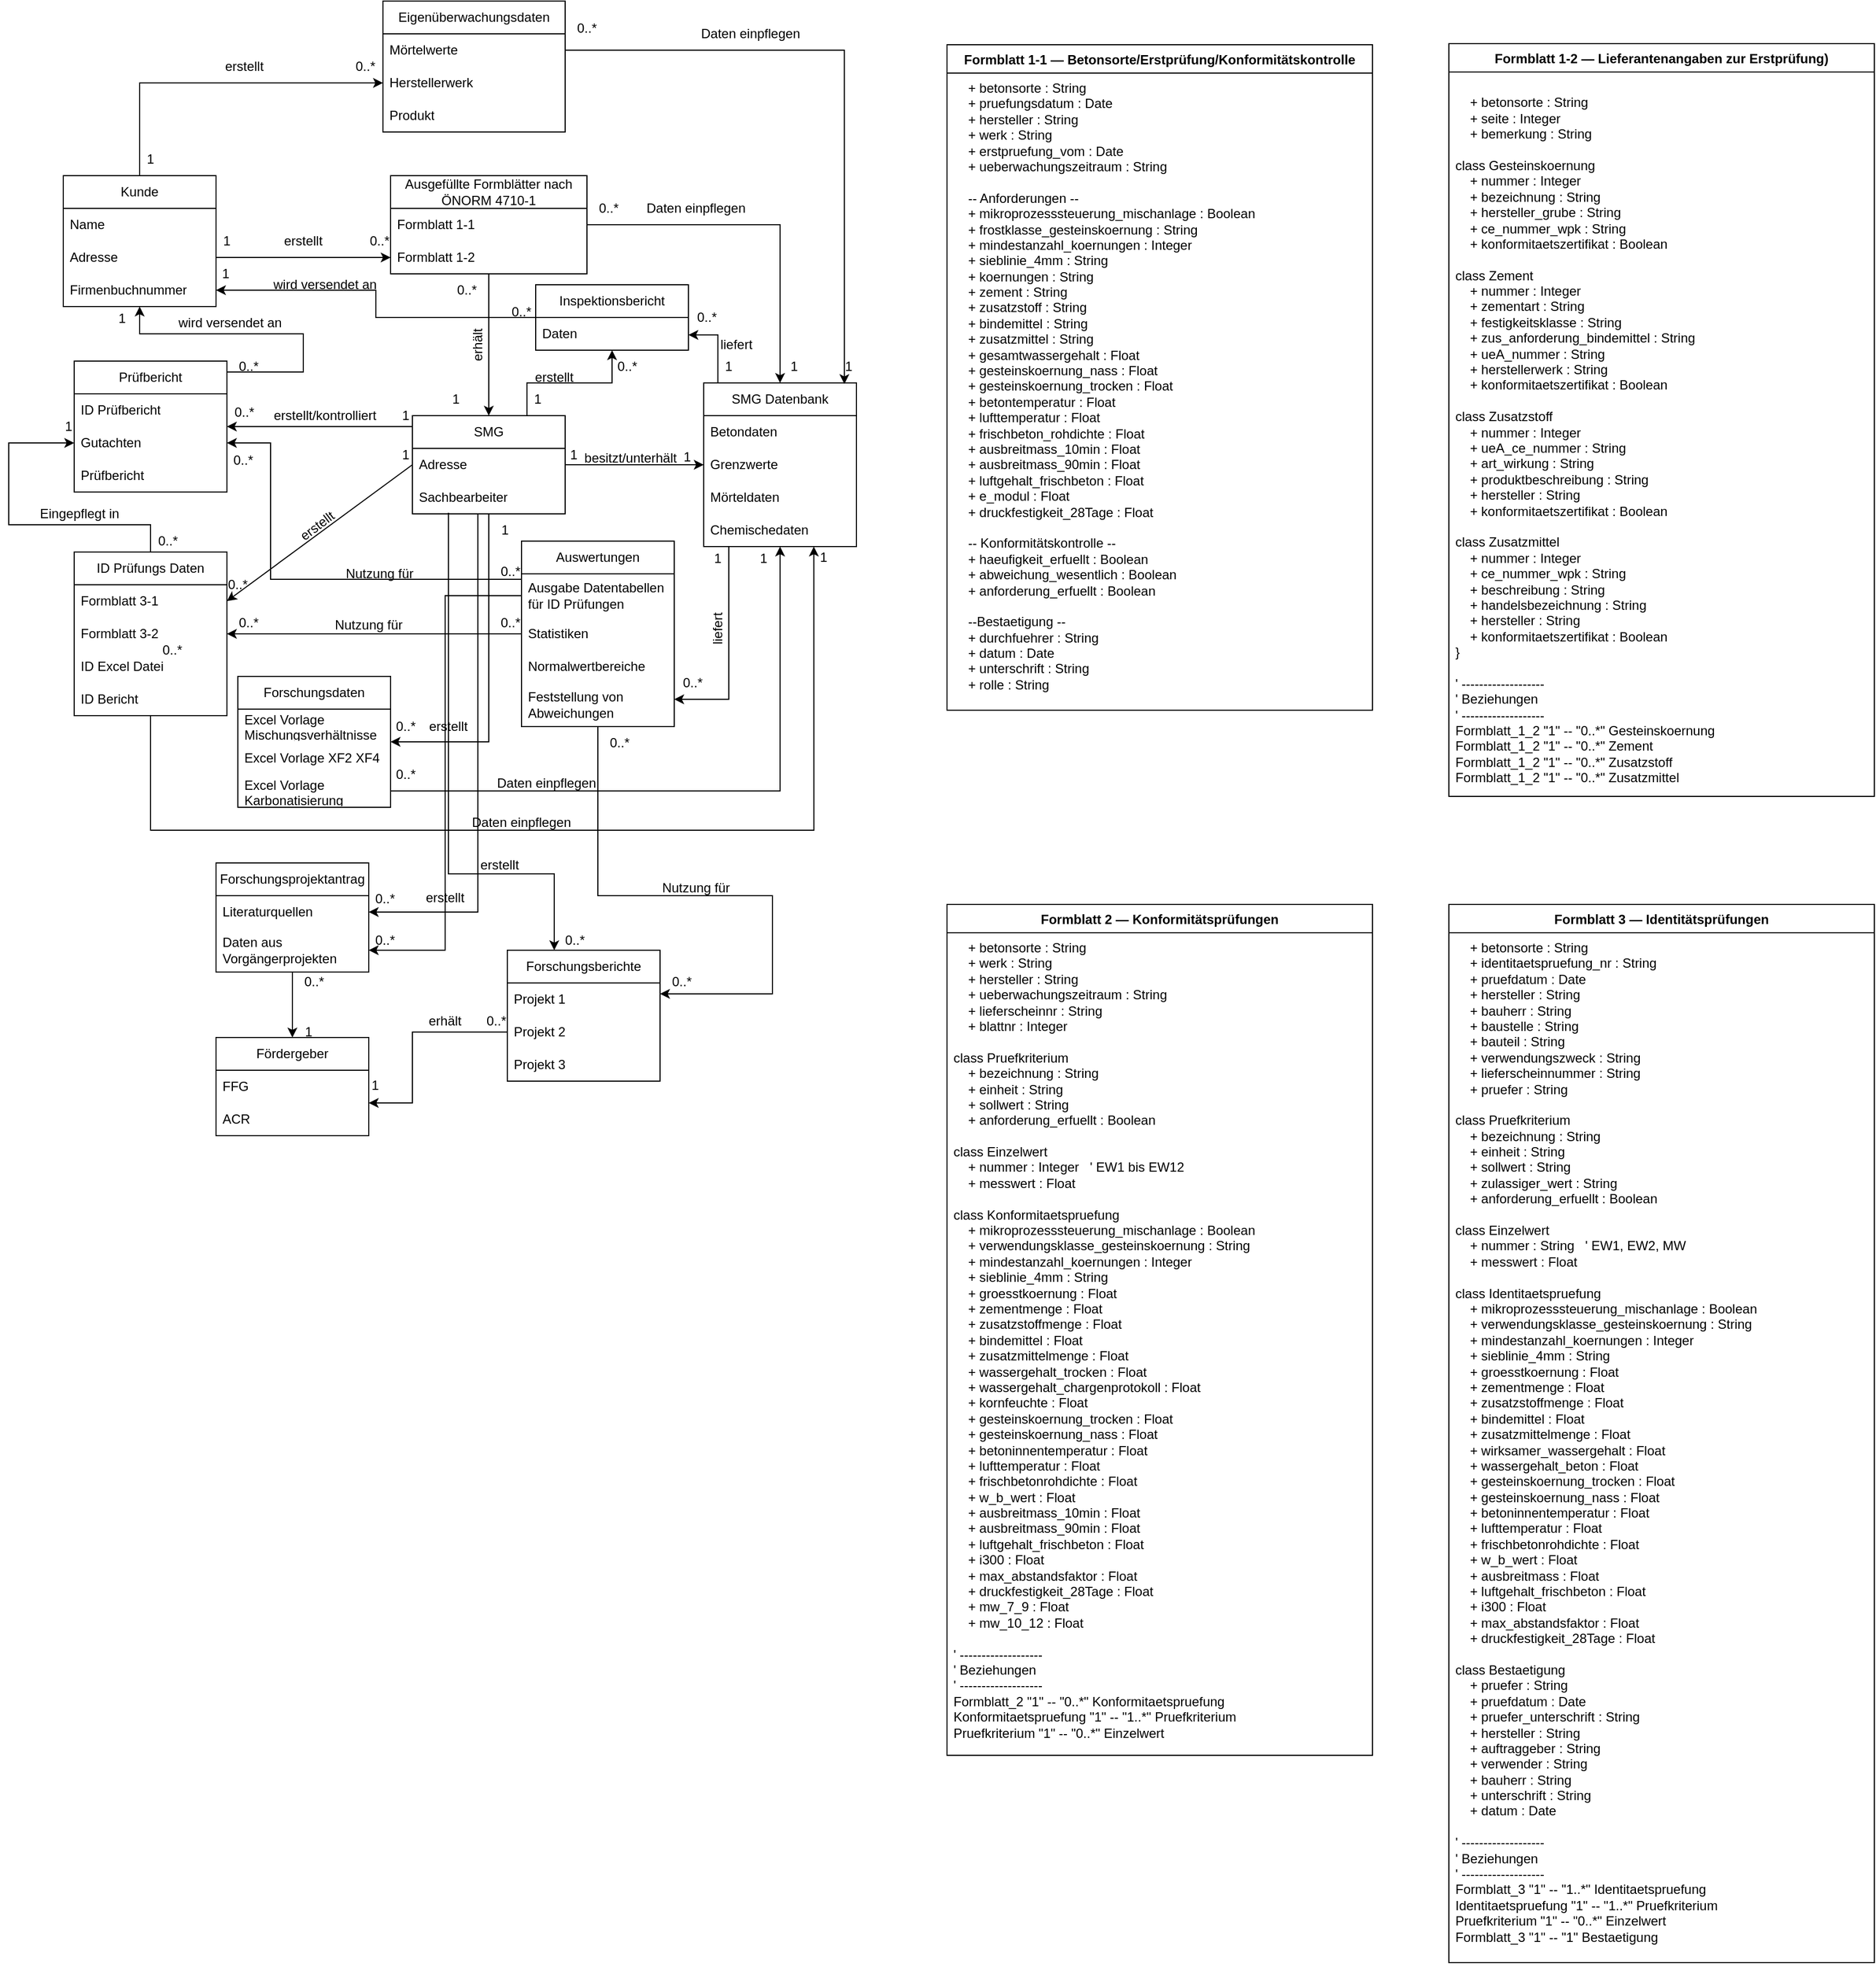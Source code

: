 <mxfile version="28.2.7">
  <diagram name="Seite-1" id="GDso6J2cdpOIWkt0ecDq">
    <mxGraphModel dx="2066" dy="1137" grid="1" gridSize="10" guides="1" tooltips="1" connect="1" arrows="1" fold="1" page="1" pageScale="1" pageWidth="827" pageHeight="1169" math="0" shadow="0">
      <root>
        <mxCell id="0" />
        <mxCell id="1" parent="0" />
        <mxCell id="ijW5oewOP2Px1TIDtDNt-7" style="edgeStyle=orthogonalEdgeStyle;rounded=0;orthogonalLoop=1;jettySize=auto;html=1;" parent="1" source="6IoawU8fSsD1FMSGB_2r-6" target="ijW5oewOP2Px1TIDtDNt-3" edge="1">
          <mxGeometry relative="1" as="geometry" />
        </mxCell>
        <mxCell id="6IoawU8fSsD1FMSGB_2r-6" value="Kunde" style="swimlane;fontStyle=0;childLayout=stackLayout;horizontal=1;startSize=30;horizontalStack=0;resizeParent=1;resizeParentMax=0;resizeLast=0;collapsible=1;marginBottom=0;whiteSpace=wrap;html=1;" parent="1" vertex="1">
          <mxGeometry x="100" y="170" width="140" height="120" as="geometry" />
        </mxCell>
        <mxCell id="6IoawU8fSsD1FMSGB_2r-7" value="Name" style="text;strokeColor=none;fillColor=none;align=left;verticalAlign=middle;spacingLeft=4;spacingRight=4;overflow=hidden;points=[[0,0.5],[1,0.5]];portConstraint=eastwest;rotatable=0;whiteSpace=wrap;html=1;" parent="6IoawU8fSsD1FMSGB_2r-6" vertex="1">
          <mxGeometry y="30" width="140" height="30" as="geometry" />
        </mxCell>
        <mxCell id="6IoawU8fSsD1FMSGB_2r-8" value="Adresse" style="text;strokeColor=none;fillColor=none;align=left;verticalAlign=middle;spacingLeft=4;spacingRight=4;overflow=hidden;points=[[0,0.5],[1,0.5]];portConstraint=eastwest;rotatable=0;whiteSpace=wrap;html=1;" parent="6IoawU8fSsD1FMSGB_2r-6" vertex="1">
          <mxGeometry y="60" width="140" height="30" as="geometry" />
        </mxCell>
        <mxCell id="6IoawU8fSsD1FMSGB_2r-9" value="Firmenbuchnummer" style="text;strokeColor=none;fillColor=none;align=left;verticalAlign=middle;spacingLeft=4;spacingRight=4;overflow=hidden;points=[[0,0.5],[1,0.5]];portConstraint=eastwest;rotatable=0;whiteSpace=wrap;html=1;" parent="6IoawU8fSsD1FMSGB_2r-6" vertex="1">
          <mxGeometry y="90" width="140" height="30" as="geometry" />
        </mxCell>
        <mxCell id="6IoawU8fSsD1FMSGB_2r-10" value="Ausgefüllte Formblätter nach ÖNORM 4710-1" style="swimlane;fontStyle=0;childLayout=stackLayout;horizontal=1;startSize=30;horizontalStack=0;resizeParent=1;resizeParentMax=0;resizeLast=0;collapsible=1;marginBottom=0;whiteSpace=wrap;html=1;" parent="1" vertex="1">
          <mxGeometry x="400" y="170" width="180" height="90" as="geometry" />
        </mxCell>
        <mxCell id="6IoawU8fSsD1FMSGB_2r-11" value="Formblatt 1-1&amp;nbsp;" style="text;strokeColor=none;fillColor=none;align=left;verticalAlign=middle;spacingLeft=4;spacingRight=4;overflow=hidden;points=[[0,0.5],[1,0.5]];portConstraint=eastwest;rotatable=0;whiteSpace=wrap;html=1;" parent="6IoawU8fSsD1FMSGB_2r-10" vertex="1">
          <mxGeometry y="30" width="180" height="30" as="geometry" />
        </mxCell>
        <mxCell id="6IoawU8fSsD1FMSGB_2r-12" value="Formblatt 1-2" style="text;strokeColor=none;fillColor=none;align=left;verticalAlign=middle;spacingLeft=4;spacingRight=4;overflow=hidden;points=[[0,0.5],[1,0.5]];portConstraint=eastwest;rotatable=0;whiteSpace=wrap;html=1;" parent="6IoawU8fSsD1FMSGB_2r-10" vertex="1">
          <mxGeometry y="60" width="180" height="30" as="geometry" />
        </mxCell>
        <mxCell id="6IoawU8fSsD1FMSGB_2r-15" value="erstellt" style="text;html=1;align=center;verticalAlign=middle;whiteSpace=wrap;rounded=0;" parent="1" vertex="1">
          <mxGeometry x="290" y="215" width="60" height="30" as="geometry" />
        </mxCell>
        <mxCell id="6IoawU8fSsD1FMSGB_2r-16" value="1" style="text;html=1;align=center;verticalAlign=middle;whiteSpace=wrap;rounded=0;" parent="1" vertex="1">
          <mxGeometry x="220" y="215" width="60" height="30" as="geometry" />
        </mxCell>
        <mxCell id="6IoawU8fSsD1FMSGB_2r-17" value="0..*" style="text;html=1;align=center;verticalAlign=middle;whiteSpace=wrap;rounded=0;" parent="1" vertex="1">
          <mxGeometry x="360" y="215" width="60" height="30" as="geometry" />
        </mxCell>
        <mxCell id="6IoawU8fSsD1FMSGB_2r-19" value="SMG" style="swimlane;fontStyle=0;childLayout=stackLayout;horizontal=1;startSize=30;horizontalStack=0;resizeParent=1;resizeParentMax=0;resizeLast=0;collapsible=1;marginBottom=0;whiteSpace=wrap;html=1;" parent="1" vertex="1">
          <mxGeometry x="420" y="390" width="140" height="90" as="geometry" />
        </mxCell>
        <mxCell id="6IoawU8fSsD1FMSGB_2r-20" value="Adresse" style="text;strokeColor=none;fillColor=none;align=left;verticalAlign=middle;spacingLeft=4;spacingRight=4;overflow=hidden;points=[[0,0.5],[1,0.5]];portConstraint=eastwest;rotatable=0;whiteSpace=wrap;html=1;" parent="6IoawU8fSsD1FMSGB_2r-19" vertex="1">
          <mxGeometry y="30" width="140" height="30" as="geometry" />
        </mxCell>
        <mxCell id="6IoawU8fSsD1FMSGB_2r-22" value="Sachbearbeiter" style="text;strokeColor=none;fillColor=none;align=left;verticalAlign=middle;spacingLeft=4;spacingRight=4;overflow=hidden;points=[[0,0.5],[1,0.5]];portConstraint=eastwest;rotatable=0;whiteSpace=wrap;html=1;" parent="6IoawU8fSsD1FMSGB_2r-19" vertex="1">
          <mxGeometry y="60" width="140" height="30" as="geometry" />
        </mxCell>
        <mxCell id="6IoawU8fSsD1FMSGB_2r-24" value="erhält" style="text;html=1;align=center;verticalAlign=middle;whiteSpace=wrap;rounded=0;rotation=-90;" parent="1" vertex="1">
          <mxGeometry x="450" y="310" width="60" height="30" as="geometry" />
        </mxCell>
        <mxCell id="6IoawU8fSsD1FMSGB_2r-25" value="" style="endArrow=classic;html=1;rounded=0;entryX=0;entryY=0.5;entryDx=0;entryDy=0;exitX=1;exitY=0.5;exitDx=0;exitDy=0;" parent="1" source="6IoawU8fSsD1FMSGB_2r-8" target="6IoawU8fSsD1FMSGB_2r-12" edge="1">
          <mxGeometry width="50" height="50" relative="1" as="geometry">
            <mxPoint x="210" y="240" as="sourcePoint" />
            <mxPoint x="440" y="400" as="targetPoint" />
          </mxGeometry>
        </mxCell>
        <mxCell id="6IoawU8fSsD1FMSGB_2r-26" value="" style="endArrow=classic;html=1;rounded=0;entryX=0.5;entryY=0;entryDx=0;entryDy=0;" parent="1" source="6IoawU8fSsD1FMSGB_2r-12" target="6IoawU8fSsD1FMSGB_2r-19" edge="1">
          <mxGeometry width="50" height="50" relative="1" as="geometry">
            <mxPoint x="560" y="260" as="sourcePoint" />
            <mxPoint x="440" y="400" as="targetPoint" />
          </mxGeometry>
        </mxCell>
        <mxCell id="6IoawU8fSsD1FMSGB_2r-27" value="" style="endArrow=classic;html=1;rounded=0;exitX=0;exitY=0.5;exitDx=0;exitDy=0;entryX=1;entryY=0.5;entryDx=0;entryDy=0;" parent="1" source="6IoawU8fSsD1FMSGB_2r-20" target="6IoawU8fSsD1FMSGB_2r-29" edge="1">
          <mxGeometry width="50" height="50" relative="1" as="geometry">
            <mxPoint x="390" y="450" as="sourcePoint" />
            <mxPoint x="250" y="442" as="targetPoint" />
          </mxGeometry>
        </mxCell>
        <mxCell id="6IoawU8fSsD1FMSGB_2r-28" value="ID Prüfungs Daten" style="swimlane;fontStyle=0;childLayout=stackLayout;horizontal=1;startSize=30;horizontalStack=0;resizeParent=1;resizeParentMax=0;resizeLast=0;collapsible=1;marginBottom=0;whiteSpace=wrap;html=1;" parent="1" vertex="1">
          <mxGeometry x="110" y="515" width="140" height="150" as="geometry" />
        </mxCell>
        <mxCell id="6IoawU8fSsD1FMSGB_2r-29" value="Formblatt 3-1" style="text;strokeColor=none;fillColor=none;align=left;verticalAlign=middle;spacingLeft=4;spacingRight=4;overflow=hidden;points=[[0,0.5],[1,0.5]];portConstraint=eastwest;rotatable=0;whiteSpace=wrap;html=1;" parent="6IoawU8fSsD1FMSGB_2r-28" vertex="1">
          <mxGeometry y="30" width="140" height="30" as="geometry" />
        </mxCell>
        <mxCell id="6IoawU8fSsD1FMSGB_2r-30" value="Formblatt 3-2" style="text;strokeColor=none;fillColor=none;align=left;verticalAlign=middle;spacingLeft=4;spacingRight=4;overflow=hidden;points=[[0,0.5],[1,0.5]];portConstraint=eastwest;rotatable=0;whiteSpace=wrap;html=1;" parent="6IoawU8fSsD1FMSGB_2r-28" vertex="1">
          <mxGeometry y="60" width="140" height="30" as="geometry" />
        </mxCell>
        <mxCell id="6IoawU8fSsD1FMSGB_2r-43" value="ID Excel Datei" style="text;strokeColor=none;fillColor=none;align=left;verticalAlign=middle;spacingLeft=4;spacingRight=4;overflow=hidden;points=[[0,0.5],[1,0.5]];portConstraint=eastwest;rotatable=0;whiteSpace=wrap;html=1;" parent="6IoawU8fSsD1FMSGB_2r-28" vertex="1">
          <mxGeometry y="90" width="140" height="30" as="geometry" />
        </mxCell>
        <mxCell id="6IoawU8fSsD1FMSGB_2r-31" value="ID Bericht" style="text;strokeColor=none;fillColor=none;align=left;verticalAlign=middle;spacingLeft=4;spacingRight=4;overflow=hidden;points=[[0,0.5],[1,0.5]];portConstraint=eastwest;rotatable=0;whiteSpace=wrap;html=1;" parent="6IoawU8fSsD1FMSGB_2r-28" vertex="1">
          <mxGeometry y="120" width="140" height="30" as="geometry" />
        </mxCell>
        <mxCell id="6IoawU8fSsD1FMSGB_2r-32" value="erstellt" style="text;html=1;align=center;verticalAlign=middle;whiteSpace=wrap;rounded=0;rotation=-37;" parent="1" vertex="1">
          <mxGeometry x="303" y="476" width="60" height="30" as="geometry" />
        </mxCell>
        <mxCell id="6IoawU8fSsD1FMSGB_2r-36" value="1" style="text;html=1;align=center;verticalAlign=middle;whiteSpace=wrap;rounded=0;" parent="1" vertex="1">
          <mxGeometry x="384" y="411" width="60" height="30" as="geometry" />
        </mxCell>
        <mxCell id="6IoawU8fSsD1FMSGB_2r-38" value="0..*" style="text;html=1;align=center;verticalAlign=middle;whiteSpace=wrap;rounded=0;" parent="1" vertex="1">
          <mxGeometry x="230" y="530" width="60" height="30" as="geometry" />
        </mxCell>
        <mxCell id="6IoawU8fSsD1FMSGB_2r-39" value="Forschungsdaten" style="swimlane;fontStyle=0;childLayout=stackLayout;horizontal=1;startSize=30;horizontalStack=0;resizeParent=1;resizeParentMax=0;resizeLast=0;collapsible=1;marginBottom=0;whiteSpace=wrap;html=1;" parent="1" vertex="1">
          <mxGeometry x="260" y="629" width="140" height="120" as="geometry" />
        </mxCell>
        <mxCell id="6IoawU8fSsD1FMSGB_2r-40" value="Excel Vorlage Mischungsverhältnisse" style="text;strokeColor=none;fillColor=none;align=left;verticalAlign=middle;spacingLeft=4;spacingRight=4;overflow=hidden;points=[[0,0.5],[1,0.5]];portConstraint=eastwest;rotatable=0;whiteSpace=wrap;html=1;" parent="6IoawU8fSsD1FMSGB_2r-39" vertex="1">
          <mxGeometry y="30" width="140" height="30" as="geometry" />
        </mxCell>
        <mxCell id="6IoawU8fSsD1FMSGB_2r-41" value="Excel Vorlage XF2 XF4&amp;nbsp;" style="text;strokeColor=none;fillColor=none;align=left;verticalAlign=middle;spacingLeft=4;spacingRight=4;overflow=hidden;points=[[0,0.5],[1,0.5]];portConstraint=eastwest;rotatable=0;whiteSpace=wrap;html=1;" parent="6IoawU8fSsD1FMSGB_2r-39" vertex="1">
          <mxGeometry y="60" width="140" height="30" as="geometry" />
        </mxCell>
        <mxCell id="6IoawU8fSsD1FMSGB_2r-42" value="Excel Vorlage Karbonatisierung" style="text;strokeColor=none;fillColor=none;align=left;verticalAlign=middle;spacingLeft=4;spacingRight=4;overflow=hidden;points=[[0,0.5],[1,0.5]];portConstraint=eastwest;rotatable=0;whiteSpace=wrap;html=1;" parent="6IoawU8fSsD1FMSGB_2r-39" vertex="1">
          <mxGeometry y="90" width="140" height="30" as="geometry" />
        </mxCell>
        <mxCell id="6IoawU8fSsD1FMSGB_2r-44" value="" style="endArrow=classic;html=1;rounded=0;" parent="1" source="6IoawU8fSsD1FMSGB_2r-19" target="6IoawU8fSsD1FMSGB_2r-39" edge="1">
          <mxGeometry width="50" height="50" relative="1" as="geometry">
            <mxPoint x="534" y="520" as="sourcePoint" />
            <mxPoint x="440" y="674" as="targetPoint" />
            <Array as="points">
              <mxPoint x="490" y="689" />
            </Array>
          </mxGeometry>
        </mxCell>
        <mxCell id="6IoawU8fSsD1FMSGB_2r-45" value="erstellt" style="text;html=1;align=center;verticalAlign=middle;whiteSpace=wrap;rounded=0;" parent="1" vertex="1">
          <mxGeometry x="423" y="660" width="60" height="30" as="geometry" />
        </mxCell>
        <mxCell id="6IoawU8fSsD1FMSGB_2r-47" value="0..*" style="text;html=1;align=center;verticalAlign=middle;whiteSpace=wrap;rounded=0;rotation=0;" parent="1" vertex="1">
          <mxGeometry x="384" y="660" width="60" height="30" as="geometry" />
        </mxCell>
        <mxCell id="ijW5oewOP2Px1TIDtDNt-21" style="edgeStyle=orthogonalEdgeStyle;rounded=0;orthogonalLoop=1;jettySize=auto;html=1;" parent="1" source="6IoawU8fSsD1FMSGB_2r-48" target="ijW5oewOP2Px1TIDtDNt-16" edge="1">
          <mxGeometry relative="1" as="geometry">
            <Array as="points">
              <mxPoint x="700" y="316" />
            </Array>
          </mxGeometry>
        </mxCell>
        <mxCell id="6IoawU8fSsD1FMSGB_2r-48" value="SMG Datenbank" style="swimlane;fontStyle=0;childLayout=stackLayout;horizontal=1;startSize=30;horizontalStack=0;resizeParent=1;resizeParentMax=0;resizeLast=0;collapsible=1;marginBottom=0;whiteSpace=wrap;html=1;" parent="1" vertex="1">
          <mxGeometry x="687" y="360" width="140" height="150" as="geometry" />
        </mxCell>
        <mxCell id="6IoawU8fSsD1FMSGB_2r-49" value="Betondaten" style="text;strokeColor=none;fillColor=none;align=left;verticalAlign=middle;spacingLeft=4;spacingRight=4;overflow=hidden;points=[[0,0.5],[1,0.5]];portConstraint=eastwest;rotatable=0;whiteSpace=wrap;html=1;" parent="6IoawU8fSsD1FMSGB_2r-48" vertex="1">
          <mxGeometry y="30" width="140" height="30" as="geometry" />
        </mxCell>
        <mxCell id="ijW5oewOP2Px1TIDtDNt-5" value="Grenzwerte" style="text;strokeColor=none;fillColor=none;align=left;verticalAlign=middle;spacingLeft=4;spacingRight=4;overflow=hidden;points=[[0,0.5],[1,0.5]];portConstraint=eastwest;rotatable=0;whiteSpace=wrap;html=1;" parent="6IoawU8fSsD1FMSGB_2r-48" vertex="1">
          <mxGeometry y="60" width="140" height="30" as="geometry" />
        </mxCell>
        <mxCell id="6IoawU8fSsD1FMSGB_2r-50" value="Mörteldaten" style="text;strokeColor=none;fillColor=none;align=left;verticalAlign=middle;spacingLeft=4;spacingRight=4;overflow=hidden;points=[[0,0.5],[1,0.5]];portConstraint=eastwest;rotatable=0;whiteSpace=wrap;html=1;" parent="6IoawU8fSsD1FMSGB_2r-48" vertex="1">
          <mxGeometry y="90" width="140" height="30" as="geometry" />
        </mxCell>
        <mxCell id="6IoawU8fSsD1FMSGB_2r-51" value="Chemischedaten" style="text;strokeColor=none;fillColor=none;align=left;verticalAlign=middle;spacingLeft=4;spacingRight=4;overflow=hidden;points=[[0,0.5],[1,0.5]];portConstraint=eastwest;rotatable=0;whiteSpace=wrap;html=1;" parent="6IoawU8fSsD1FMSGB_2r-48" vertex="1">
          <mxGeometry y="120" width="140" height="30" as="geometry" />
        </mxCell>
        <mxCell id="6IoawU8fSsD1FMSGB_2r-52" value="" style="endArrow=classic;html=1;rounded=0;exitX=1;exitY=0.5;exitDx=0;exitDy=0;" parent="1" source="6IoawU8fSsD1FMSGB_2r-42" target="6IoawU8fSsD1FMSGB_2r-48" edge="1">
          <mxGeometry width="50" height="50" relative="1" as="geometry">
            <mxPoint x="390" y="450" as="sourcePoint" />
            <mxPoint x="440" y="400" as="targetPoint" />
            <Array as="points">
              <mxPoint x="757" y="734" />
            </Array>
          </mxGeometry>
        </mxCell>
        <mxCell id="6IoawU8fSsD1FMSGB_2r-53" value="" style="endArrow=classic;html=1;rounded=0;entryX=0.721;entryY=1;entryDx=0;entryDy=0;entryPerimeter=0;" parent="1" source="6IoawU8fSsD1FMSGB_2r-28" target="6IoawU8fSsD1FMSGB_2r-51" edge="1">
          <mxGeometry width="50" height="50" relative="1" as="geometry">
            <mxPoint x="160" y="610" as="sourcePoint" />
            <mxPoint x="800" y="770" as="targetPoint" />
            <Array as="points">
              <mxPoint x="180" y="770" />
              <mxPoint x="788" y="770" />
            </Array>
          </mxGeometry>
        </mxCell>
        <mxCell id="6IoawU8fSsD1FMSGB_2r-54" value="" style="endArrow=classic;html=1;rounded=0;entryX=0.5;entryY=0;entryDx=0;entryDy=0;" parent="1" source="6IoawU8fSsD1FMSGB_2r-10" target="6IoawU8fSsD1FMSGB_2r-48" edge="1">
          <mxGeometry width="50" height="50" relative="1" as="geometry">
            <mxPoint x="390" y="450" as="sourcePoint" />
            <mxPoint x="790" y="380" as="targetPoint" />
            <Array as="points">
              <mxPoint x="757" y="215" />
            </Array>
          </mxGeometry>
        </mxCell>
        <mxCell id="6IoawU8fSsD1FMSGB_2r-55" value="Daten einpflegen" style="text;html=1;align=center;verticalAlign=middle;whiteSpace=wrap;rounded=0;" parent="1" vertex="1">
          <mxGeometry x="620" y="185" width="120" height="30" as="geometry" />
        </mxCell>
        <mxCell id="6IoawU8fSsD1FMSGB_2r-56" value="1" style="text;html=1;align=center;verticalAlign=middle;whiteSpace=wrap;rounded=0;" parent="1" vertex="1">
          <mxGeometry x="740" y="330" width="60" height="30" as="geometry" />
        </mxCell>
        <mxCell id="6IoawU8fSsD1FMSGB_2r-57" value="0..*" style="text;html=1;align=center;verticalAlign=middle;whiteSpace=wrap;rounded=0;" parent="1" vertex="1">
          <mxGeometry x="570" y="185" width="60" height="30" as="geometry" />
        </mxCell>
        <mxCell id="6IoawU8fSsD1FMSGB_2r-58" value="Daten einpflegen" style="text;html=1;align=center;verticalAlign=middle;whiteSpace=wrap;rounded=0;" parent="1" vertex="1">
          <mxGeometry x="483" y="712" width="120" height="30" as="geometry" />
        </mxCell>
        <mxCell id="6IoawU8fSsD1FMSGB_2r-59" value="1" style="text;html=1;align=center;verticalAlign=middle;whiteSpace=wrap;rounded=0;" parent="1" vertex="1">
          <mxGeometry x="707" y="506" width="70" height="30" as="geometry" />
        </mxCell>
        <mxCell id="6IoawU8fSsD1FMSGB_2r-60" value="1" style="text;html=1;align=center;verticalAlign=middle;whiteSpace=wrap;rounded=0;" parent="1" vertex="1">
          <mxGeometry x="762" y="505" width="70" height="30" as="geometry" />
        </mxCell>
        <mxCell id="6IoawU8fSsD1FMSGB_2r-61" value="Daten einpflegen" style="text;html=1;align=center;verticalAlign=middle;whiteSpace=wrap;rounded=0;" parent="1" vertex="1">
          <mxGeometry x="460" y="748" width="120" height="30" as="geometry" />
        </mxCell>
        <mxCell id="6IoawU8fSsD1FMSGB_2r-62" value="0..*" style="text;html=1;align=center;verticalAlign=middle;whiteSpace=wrap;rounded=0;" parent="1" vertex="1">
          <mxGeometry x="170" y="590" width="60" height="30" as="geometry" />
        </mxCell>
        <mxCell id="6IoawU8fSsD1FMSGB_2r-67" value="0..*" style="text;html=1;align=center;verticalAlign=middle;whiteSpace=wrap;rounded=0;" parent="1" vertex="1">
          <mxGeometry x="440" y="260" width="60" height="30" as="geometry" />
        </mxCell>
        <mxCell id="6IoawU8fSsD1FMSGB_2r-68" value="1" style="text;html=1;align=center;verticalAlign=middle;whiteSpace=wrap;rounded=0;" parent="1" vertex="1">
          <mxGeometry x="430" y="360" width="60" height="30" as="geometry" />
        </mxCell>
        <mxCell id="6IoawU8fSsD1FMSGB_2r-70" value="besitzt/unterhält" style="text;html=1;align=center;verticalAlign=middle;whiteSpace=wrap;rounded=0;" parent="1" vertex="1">
          <mxGeometry x="590" y="414" width="60" height="30" as="geometry" />
        </mxCell>
        <mxCell id="6IoawU8fSsD1FMSGB_2r-71" value="" style="endArrow=classic;html=1;rounded=0;" parent="1" source="6IoawU8fSsD1FMSGB_2r-19" target="6IoawU8fSsD1FMSGB_2r-48" edge="1">
          <mxGeometry width="50" height="50" relative="1" as="geometry">
            <mxPoint x="770" y="450" as="sourcePoint" />
            <mxPoint x="820" y="400" as="targetPoint" />
          </mxGeometry>
        </mxCell>
        <mxCell id="6IoawU8fSsD1FMSGB_2r-75" value="1" style="text;html=1;align=center;verticalAlign=middle;whiteSpace=wrap;rounded=0;" parent="1" vertex="1">
          <mxGeometry x="470" y="480" width="70" height="30" as="geometry" />
        </mxCell>
        <mxCell id="ijW5oewOP2Px1TIDtDNt-20" style="edgeStyle=orthogonalEdgeStyle;rounded=0;orthogonalLoop=1;jettySize=auto;html=1;exitX=0.75;exitY=0;exitDx=0;exitDy=0;" parent="1" source="6IoawU8fSsD1FMSGB_2r-19" target="ijW5oewOP2Px1TIDtDNt-16" edge="1">
          <mxGeometry relative="1" as="geometry" />
        </mxCell>
        <mxCell id="IuHXPzzb1N7-UOd6PdaA-9" style="edgeStyle=orthogonalEdgeStyle;rounded=0;orthogonalLoop=1;jettySize=auto;html=1;entryX=1;entryY=0.5;entryDx=0;entryDy=0;" edge="1" parent="1" source="6IoawU8fSsD1FMSGB_2r-22" target="IuHXPzzb1N7-UOd6PdaA-6">
          <mxGeometry relative="1" as="geometry">
            <Array as="points">
              <mxPoint x="480" y="845" />
            </Array>
          </mxGeometry>
        </mxCell>
        <mxCell id="6IoawU8fSsD1FMSGB_2r-76" value="1" style="text;html=1;align=center;verticalAlign=middle;whiteSpace=wrap;rounded=0;" parent="1" vertex="1">
          <mxGeometry x="533" y="411" width="70" height="30" as="geometry" />
        </mxCell>
        <mxCell id="6IoawU8fSsD1FMSGB_2r-77" value="1" style="text;html=1;align=center;verticalAlign=middle;whiteSpace=wrap;rounded=0;" parent="1" vertex="1">
          <mxGeometry x="637" y="413" width="70" height="30" as="geometry" />
        </mxCell>
        <mxCell id="6IoawU8fSsD1FMSGB_2r-98" style="edgeStyle=orthogonalEdgeStyle;rounded=0;orthogonalLoop=1;jettySize=auto;html=1;" parent="1" source="6IoawU8fSsD1FMSGB_2r-78" target="6IoawU8fSsD1FMSGB_2r-94" edge="1">
          <mxGeometry relative="1" as="geometry">
            <Array as="points">
              <mxPoint x="590" y="830" />
              <mxPoint x="750" y="830" />
              <mxPoint x="750" y="920" />
            </Array>
          </mxGeometry>
        </mxCell>
        <mxCell id="AF2LcGWAPr--5cZZ4qZS-16" style="edgeStyle=orthogonalEdgeStyle;rounded=0;orthogonalLoop=1;jettySize=auto;html=1;entryX=1;entryY=0.5;entryDx=0;entryDy=0;" parent="1" source="6IoawU8fSsD1FMSGB_2r-78" target="AF2LcGWAPr--5cZZ4qZS-4" edge="1">
          <mxGeometry relative="1" as="geometry">
            <Array as="points">
              <mxPoint x="290" y="540" />
              <mxPoint x="290" y="415" />
            </Array>
          </mxGeometry>
        </mxCell>
        <mxCell id="6IoawU8fSsD1FMSGB_2r-78" value="Auswertungen" style="swimlane;fontStyle=0;childLayout=stackLayout;horizontal=1;startSize=30;horizontalStack=0;resizeParent=1;resizeParentMax=0;resizeLast=0;collapsible=1;marginBottom=0;whiteSpace=wrap;html=1;" parent="1" vertex="1">
          <mxGeometry x="520" y="505" width="140" height="170" as="geometry" />
        </mxCell>
        <mxCell id="6IoawU8fSsD1FMSGB_2r-79" value="Ausgabe Datentabellen für ID Prüfungen" style="text;strokeColor=none;fillColor=none;align=left;verticalAlign=middle;spacingLeft=4;spacingRight=4;overflow=hidden;points=[[0,0.5],[1,0.5]];portConstraint=eastwest;rotatable=0;whiteSpace=wrap;html=1;" parent="6IoawU8fSsD1FMSGB_2r-78" vertex="1">
          <mxGeometry y="30" width="140" height="40" as="geometry" />
        </mxCell>
        <mxCell id="6IoawU8fSsD1FMSGB_2r-80" value="Statistiken" style="text;strokeColor=none;fillColor=none;align=left;verticalAlign=middle;spacingLeft=4;spacingRight=4;overflow=hidden;points=[[0,0.5],[1,0.5]];portConstraint=eastwest;rotatable=0;whiteSpace=wrap;html=1;" parent="6IoawU8fSsD1FMSGB_2r-78" vertex="1">
          <mxGeometry y="70" width="140" height="30" as="geometry" />
        </mxCell>
        <mxCell id="6IoawU8fSsD1FMSGB_2r-82" value="Normalwertbereiche&lt;span style=&quot;color: rgba(0, 0, 0, 0); font-family: monospace; font-size: 0px; text-wrap-mode: nowrap;&quot;&gt;%3CmxGraphModel%3E%3Croot%3E%3CmxCell%20id%3D%220%22%2F%3E%3CmxCell%20id%3D%221%22%20parent%3D%220%22%2F%3E%3CmxCell%20id%3D%222%22%20value%3D%221%22%20style%3D%22text%3Bhtml%3D1%3Balign%3Dcenter%3BverticalAlign%3Dmiddle%3BwhiteSpace%3Dwrap%3Brounded%3D0%3B%22%20vertex%3D%221%22%20parent%3D%221%22%3E%3CmxGeometry%20x%3D%22533%22%20y%3D%22411%22%20width%3D%2270%22%20height%3D%2230%22%20as%3D%22geometry%22%2F%3E%3C%2FmxCell%3E%3C%2Froot%3E%3C%2FmxGraphModel%3E&lt;/span&gt;" style="text;strokeColor=none;fillColor=none;align=left;verticalAlign=middle;spacingLeft=4;spacingRight=4;overflow=hidden;points=[[0,0.5],[1,0.5]];portConstraint=eastwest;rotatable=0;whiteSpace=wrap;html=1;" parent="6IoawU8fSsD1FMSGB_2r-78" vertex="1">
          <mxGeometry y="100" width="140" height="30" as="geometry" />
        </mxCell>
        <mxCell id="6IoawU8fSsD1FMSGB_2r-81" value="Feststellung von Abweichungen" style="text;strokeColor=none;fillColor=none;align=left;verticalAlign=middle;spacingLeft=4;spacingRight=4;overflow=hidden;points=[[0,0.5],[1,0.5]];portConstraint=eastwest;rotatable=0;whiteSpace=wrap;html=1;" parent="6IoawU8fSsD1FMSGB_2r-78" vertex="1">
          <mxGeometry y="130" width="140" height="40" as="geometry" />
        </mxCell>
        <mxCell id="6IoawU8fSsD1FMSGB_2r-83" value="0..*" style="text;html=1;align=center;verticalAlign=middle;whiteSpace=wrap;rounded=0;" parent="1" vertex="1">
          <mxGeometry x="384" y="704" width="60" height="30" as="geometry" />
        </mxCell>
        <mxCell id="6IoawU8fSsD1FMSGB_2r-86" value="0..*" style="text;html=1;align=center;verticalAlign=middle;whiteSpace=wrap;rounded=0;" parent="1" vertex="1">
          <mxGeometry x="647" y="620" width="60" height="30" as="geometry" />
        </mxCell>
        <mxCell id="6IoawU8fSsD1FMSGB_2r-87" value="1" style="text;html=1;align=center;verticalAlign=middle;whiteSpace=wrap;rounded=0;" parent="1" vertex="1">
          <mxGeometry x="665" y="506" width="70" height="30" as="geometry" />
        </mxCell>
        <mxCell id="6IoawU8fSsD1FMSGB_2r-88" value="liefert" style="text;html=1;align=center;verticalAlign=middle;whiteSpace=wrap;rounded=0;rotation=-90;" parent="1" vertex="1">
          <mxGeometry x="670" y="570" width="60" height="30" as="geometry" />
        </mxCell>
        <mxCell id="6IoawU8fSsD1FMSGB_2r-91" value="Nutzung für" style="text;html=1;align=center;verticalAlign=middle;whiteSpace=wrap;rounded=0;" parent="1" vertex="1">
          <mxGeometry x="320" y="567" width="120" height="30" as="geometry" />
        </mxCell>
        <mxCell id="6IoawU8fSsD1FMSGB_2r-92" value="0..*" style="text;html=1;align=center;verticalAlign=middle;whiteSpace=wrap;rounded=0;" parent="1" vertex="1">
          <mxGeometry x="240" y="565" width="60" height="30" as="geometry" />
        </mxCell>
        <mxCell id="6IoawU8fSsD1FMSGB_2r-93" value="0..*" style="text;html=1;align=center;verticalAlign=middle;whiteSpace=wrap;rounded=0;" parent="1" vertex="1">
          <mxGeometry x="480" y="565" width="60" height="30" as="geometry" />
        </mxCell>
        <mxCell id="6IoawU8fSsD1FMSGB_2r-94" value="Forschungsberichte" style="swimlane;fontStyle=0;childLayout=stackLayout;horizontal=1;startSize=30;horizontalStack=0;resizeParent=1;resizeParentMax=0;resizeLast=0;collapsible=1;marginBottom=0;whiteSpace=wrap;html=1;" parent="1" vertex="1">
          <mxGeometry x="507" y="880" width="140" height="120" as="geometry" />
        </mxCell>
        <mxCell id="6IoawU8fSsD1FMSGB_2r-95" value="Projekt 1" style="text;strokeColor=none;fillColor=none;align=left;verticalAlign=middle;spacingLeft=4;spacingRight=4;overflow=hidden;points=[[0,0.5],[1,0.5]];portConstraint=eastwest;rotatable=0;whiteSpace=wrap;html=1;" parent="6IoawU8fSsD1FMSGB_2r-94" vertex="1">
          <mxGeometry y="30" width="140" height="30" as="geometry" />
        </mxCell>
        <mxCell id="6IoawU8fSsD1FMSGB_2r-96" value="Projekt 2" style="text;strokeColor=none;fillColor=none;align=left;verticalAlign=middle;spacingLeft=4;spacingRight=4;overflow=hidden;points=[[0,0.5],[1,0.5]];portConstraint=eastwest;rotatable=0;whiteSpace=wrap;html=1;" parent="6IoawU8fSsD1FMSGB_2r-94" vertex="1">
          <mxGeometry y="60" width="140" height="30" as="geometry" />
        </mxCell>
        <mxCell id="6IoawU8fSsD1FMSGB_2r-97" value="Projekt 3" style="text;strokeColor=none;fillColor=none;align=left;verticalAlign=middle;spacingLeft=4;spacingRight=4;overflow=hidden;points=[[0,0.5],[1,0.5]];portConstraint=eastwest;rotatable=0;whiteSpace=wrap;html=1;" parent="6IoawU8fSsD1FMSGB_2r-94" vertex="1">
          <mxGeometry y="90" width="140" height="30" as="geometry" />
        </mxCell>
        <mxCell id="6IoawU8fSsD1FMSGB_2r-99" value="Nutzung für" style="text;html=1;align=center;verticalAlign=middle;whiteSpace=wrap;rounded=0;" parent="1" vertex="1">
          <mxGeometry x="620" y="808" width="120" height="30" as="geometry" />
        </mxCell>
        <mxCell id="6IoawU8fSsD1FMSGB_2r-100" value="0..*" style="text;html=1;align=center;verticalAlign=middle;whiteSpace=wrap;rounded=0;" parent="1" vertex="1">
          <mxGeometry x="580" y="675" width="60" height="30" as="geometry" />
        </mxCell>
        <mxCell id="6IoawU8fSsD1FMSGB_2r-101" value="0..*" style="text;html=1;align=center;verticalAlign=middle;whiteSpace=wrap;rounded=0;" parent="1" vertex="1">
          <mxGeometry x="637" y="894" width="60" height="30" as="geometry" />
        </mxCell>
        <mxCell id="6IoawU8fSsD1FMSGB_2r-102" style="edgeStyle=orthogonalEdgeStyle;rounded=0;orthogonalLoop=1;jettySize=auto;html=1;exitX=0.236;exitY=0.967;exitDx=0;exitDy=0;exitPerimeter=0;" parent="1" source="6IoawU8fSsD1FMSGB_2r-22" target="6IoawU8fSsD1FMSGB_2r-94" edge="1">
          <mxGeometry relative="1" as="geometry">
            <Array as="points">
              <mxPoint x="453" y="810" />
              <mxPoint x="550" y="810" />
            </Array>
          </mxGeometry>
        </mxCell>
        <mxCell id="6IoawU8fSsD1FMSGB_2r-104" value="erstellt" style="text;html=1;align=center;verticalAlign=middle;whiteSpace=wrap;rounded=0;" parent="1" vertex="1">
          <mxGeometry x="470" y="787" width="60" height="30" as="geometry" />
        </mxCell>
        <mxCell id="6IoawU8fSsD1FMSGB_2r-105" value="0..*" style="text;html=1;align=center;verticalAlign=middle;whiteSpace=wrap;rounded=0;" parent="1" vertex="1">
          <mxGeometry x="539" y="856" width="60" height="30" as="geometry" />
        </mxCell>
        <mxCell id="6IoawU8fSsD1FMSGB_2r-106" value="Formblatt 1-1&amp;nbsp;― Betonsorte/Erstprüfung/Konformitätskontrolle" style="swimlane;fontStyle=1;align=center;verticalAlign=top;childLayout=stackLayout;horizontal=1;startSize=26;horizontalStack=0;resizeParent=1;resizeParentMax=0;resizeLast=0;collapsible=1;marginBottom=0;whiteSpace=wrap;html=1;" parent="1" vertex="1">
          <mxGeometry x="910" y="50" width="390" height="610" as="geometry" />
        </mxCell>
        <mxCell id="6IoawU8fSsD1FMSGB_2r-107" value="&lt;div&gt;&amp;nbsp; &amp;nbsp; + betonsorte : String&lt;/div&gt;&lt;div&gt;&amp;nbsp; &amp;nbsp; + pruefungsdatum : Date&lt;/div&gt;&lt;div&gt;&amp;nbsp; &amp;nbsp; + hersteller : String&lt;/div&gt;&lt;div&gt;&amp;nbsp; &amp;nbsp; + werk : String&lt;/div&gt;&lt;div&gt;&amp;nbsp; &amp;nbsp; + erstpruefung_vom : Date&lt;/div&gt;&lt;div&gt;&amp;nbsp; &amp;nbsp; + ueberwachungszeitraum : String&lt;/div&gt;&lt;div&gt;&lt;br&gt;&lt;/div&gt;&lt;div&gt;&amp;nbsp; &amp;nbsp; -- Anforderungen --&lt;/div&gt;&lt;div&gt;&amp;nbsp; &amp;nbsp; + mikroprozesssteuerung_mischanlage : Boolean&lt;/div&gt;&lt;div&gt;&amp;nbsp; &amp;nbsp; + frostklasse_gesteinskoernung : String&lt;/div&gt;&lt;div&gt;&amp;nbsp; &amp;nbsp; + mindestanzahl_koernungen : Integer&lt;/div&gt;&lt;div&gt;&amp;nbsp; &amp;nbsp; + sieblinie_4mm : String&lt;/div&gt;&lt;div&gt;&amp;nbsp; &amp;nbsp; + koernungen : String&lt;/div&gt;&lt;div&gt;&amp;nbsp; &amp;nbsp; + zement : String&lt;/div&gt;&lt;div&gt;&amp;nbsp; &amp;nbsp; + zusatzstoff : String&lt;/div&gt;&lt;div&gt;&amp;nbsp; &amp;nbsp; + bindemittel : String&lt;/div&gt;&lt;div&gt;&amp;nbsp; &amp;nbsp; + zusatzmittel : String&lt;/div&gt;&lt;div&gt;&amp;nbsp; &amp;nbsp; + gesamtwassergehalt : Float&lt;/div&gt;&lt;div&gt;&amp;nbsp; &amp;nbsp; + gesteinskoernung_nass : Float&lt;/div&gt;&lt;div&gt;&amp;nbsp; &amp;nbsp; + gesteinskoernung_trocken : Float&lt;/div&gt;&lt;div&gt;&amp;nbsp; &amp;nbsp; + betontemperatur : Float&lt;/div&gt;&lt;div&gt;&amp;nbsp; &amp;nbsp; + lufttemperatur : Float&lt;/div&gt;&lt;div&gt;&amp;nbsp; &amp;nbsp; + frischbeton_rohdichte : Float&lt;/div&gt;&lt;div&gt;&amp;nbsp; &amp;nbsp; + ausbreitmass_10min : Float&lt;/div&gt;&lt;div&gt;&amp;nbsp; &amp;nbsp; + ausbreitmass_90min : Float&lt;/div&gt;&lt;div&gt;&amp;nbsp; &amp;nbsp; + luftgehalt_frischbeton : Float&lt;/div&gt;&lt;div&gt;&amp;nbsp; &amp;nbsp; + e_modul : Float&lt;/div&gt;&lt;div&gt;&amp;nbsp; &amp;nbsp; + druckfestigkeit_28Tage : Float&lt;/div&gt;&lt;div&gt;&lt;br&gt;&lt;/div&gt;&lt;div&gt;&amp;nbsp; &amp;nbsp; -- Konformitätskontrolle --&lt;/div&gt;&lt;div&gt;&amp;nbsp; &amp;nbsp; + haeufigkeit_erfuellt : Boolean&lt;/div&gt;&lt;div&gt;&amp;nbsp; &amp;nbsp; + abweichung_wesentlich : Boolean&lt;/div&gt;&lt;div&gt;&amp;nbsp; &amp;nbsp; + anforderung_erfuellt : Boolean&lt;/div&gt;&lt;div&gt;&lt;span style=&quot;background-color: initial;&quot;&gt;&lt;br&gt;&lt;/span&gt;&lt;/div&gt;&lt;div&gt;&lt;span style=&quot;background-color: initial;&quot;&gt;&amp;nbsp; &amp;nbsp; --Bestaetigung --&lt;/span&gt;&lt;/div&gt;&lt;div&gt;&amp;nbsp; &amp;nbsp; + durchfuehrer : String&lt;/div&gt;&lt;div&gt;&amp;nbsp; &amp;nbsp; + datum : Date&lt;/div&gt;&lt;div&gt;&amp;nbsp; &amp;nbsp; + unterschrift : String&lt;/div&gt;&lt;div&gt;&amp;nbsp; &amp;nbsp; + rolle : String&lt;/div&gt;&lt;div&gt;&lt;br&gt;&lt;/div&gt;" style="text;strokeColor=none;fillColor=none;align=left;verticalAlign=top;spacingLeft=4;spacingRight=4;overflow=hidden;rotatable=0;points=[[0,0.5],[1,0.5]];portConstraint=eastwest;whiteSpace=wrap;html=1;" parent="6IoawU8fSsD1FMSGB_2r-106" vertex="1">
          <mxGeometry y="26" width="390" height="584" as="geometry" />
        </mxCell>
        <mxCell id="AF2LcGWAPr--5cZZ4qZS-1" value="" style="endArrow=classic;html=1;rounded=0;" parent="1" source="6IoawU8fSsD1FMSGB_2r-78" target="6IoawU8fSsD1FMSGB_2r-28" edge="1">
          <mxGeometry width="50" height="50" relative="1" as="geometry">
            <mxPoint x="1020" y="600" as="sourcePoint" />
            <mxPoint x="240" y="590" as="targetPoint" />
          </mxGeometry>
        </mxCell>
        <mxCell id="AF2LcGWAPr--5cZZ4qZS-20" style="edgeStyle=orthogonalEdgeStyle;rounded=0;orthogonalLoop=1;jettySize=auto;html=1;" parent="1" source="AF2LcGWAPr--5cZZ4qZS-2" target="6IoawU8fSsD1FMSGB_2r-6" edge="1">
          <mxGeometry relative="1" as="geometry">
            <Array as="points">
              <mxPoint x="320" y="350" />
              <mxPoint x="320" y="315" />
              <mxPoint x="170" y="315" />
            </Array>
          </mxGeometry>
        </mxCell>
        <mxCell id="AF2LcGWAPr--5cZZ4qZS-2" value="Prüfbericht" style="swimlane;fontStyle=0;childLayout=stackLayout;horizontal=1;startSize=30;horizontalStack=0;resizeParent=1;resizeParentMax=0;resizeLast=0;collapsible=1;marginBottom=0;whiteSpace=wrap;html=1;" parent="1" vertex="1">
          <mxGeometry x="110" y="340" width="140" height="120" as="geometry" />
        </mxCell>
        <mxCell id="AF2LcGWAPr--5cZZ4qZS-3" value="ID Prüfbericht" style="text;strokeColor=none;fillColor=none;align=left;verticalAlign=middle;spacingLeft=4;spacingRight=4;overflow=hidden;points=[[0,0.5],[1,0.5]];portConstraint=eastwest;rotatable=0;whiteSpace=wrap;html=1;" parent="AF2LcGWAPr--5cZZ4qZS-2" vertex="1">
          <mxGeometry y="30" width="140" height="30" as="geometry" />
        </mxCell>
        <mxCell id="AF2LcGWAPr--5cZZ4qZS-4" value="Gutachten" style="text;strokeColor=none;fillColor=none;align=left;verticalAlign=middle;spacingLeft=4;spacingRight=4;overflow=hidden;points=[[0,0.5],[1,0.5]];portConstraint=eastwest;rotatable=0;whiteSpace=wrap;html=1;" parent="AF2LcGWAPr--5cZZ4qZS-2" vertex="1">
          <mxGeometry y="60" width="140" height="30" as="geometry" />
        </mxCell>
        <mxCell id="AF2LcGWAPr--5cZZ4qZS-5" value="Prüfbericht" style="text;strokeColor=none;fillColor=none;align=left;verticalAlign=middle;spacingLeft=4;spacingRight=4;overflow=hidden;points=[[0,0.5],[1,0.5]];portConstraint=eastwest;rotatable=0;whiteSpace=wrap;html=1;" parent="AF2LcGWAPr--5cZZ4qZS-2" vertex="1">
          <mxGeometry y="90" width="140" height="30" as="geometry" />
        </mxCell>
        <mxCell id="AF2LcGWAPr--5cZZ4qZS-6" style="edgeStyle=orthogonalEdgeStyle;rounded=0;orthogonalLoop=1;jettySize=auto;html=1;" parent="1" source="6IoawU8fSsD1FMSGB_2r-28" target="AF2LcGWAPr--5cZZ4qZS-4" edge="1">
          <mxGeometry relative="1" as="geometry">
            <Array as="points">
              <mxPoint x="180" y="490" />
              <mxPoint x="50" y="490" />
              <mxPoint x="50" y="415" />
            </Array>
          </mxGeometry>
        </mxCell>
        <mxCell id="AF2LcGWAPr--5cZZ4qZS-8" value="Eingepflegt in" style="text;html=1;align=center;verticalAlign=middle;whiteSpace=wrap;rounded=0;" parent="1" vertex="1">
          <mxGeometry x="70" y="465" width="90" height="30" as="geometry" />
        </mxCell>
        <mxCell id="AF2LcGWAPr--5cZZ4qZS-9" value="0..*" style="text;html=1;align=center;verticalAlign=middle;whiteSpace=wrap;rounded=0;" parent="1" vertex="1">
          <mxGeometry x="166" y="490" width="60" height="30" as="geometry" />
        </mxCell>
        <mxCell id="AF2LcGWAPr--5cZZ4qZS-10" value="1" style="text;html=1;align=center;verticalAlign=middle;whiteSpace=wrap;rounded=0;" parent="1" vertex="1">
          <mxGeometry x="70" y="385" width="70" height="30" as="geometry" />
        </mxCell>
        <mxCell id="AF2LcGWAPr--5cZZ4qZS-11" value="" style="endArrow=classic;html=1;rounded=0;" parent="1" target="AF2LcGWAPr--5cZZ4qZS-2" edge="1">
          <mxGeometry width="50" height="50" relative="1" as="geometry">
            <mxPoint x="420" y="400" as="sourcePoint" />
            <mxPoint x="1070" y="550" as="targetPoint" />
          </mxGeometry>
        </mxCell>
        <mxCell id="AF2LcGWAPr--5cZZ4qZS-12" value="1" style="text;html=1;align=center;verticalAlign=middle;whiteSpace=wrap;rounded=0;" parent="1" vertex="1">
          <mxGeometry x="384" y="375" width="60" height="30" as="geometry" />
        </mxCell>
        <mxCell id="AF2LcGWAPr--5cZZ4qZS-14" value="erstellt/kontrolliert" style="text;html=1;align=center;verticalAlign=middle;whiteSpace=wrap;rounded=0;" parent="1" vertex="1">
          <mxGeometry x="310" y="375" width="60" height="30" as="geometry" />
        </mxCell>
        <mxCell id="AF2LcGWAPr--5cZZ4qZS-15" value="0..*" style="text;html=1;align=center;verticalAlign=middle;whiteSpace=wrap;rounded=0;" parent="1" vertex="1">
          <mxGeometry x="236" y="372" width="60" height="30" as="geometry" />
        </mxCell>
        <mxCell id="AF2LcGWAPr--5cZZ4qZS-17" value="Nutzung für" style="text;html=1;align=center;verticalAlign=middle;whiteSpace=wrap;rounded=0;" parent="1" vertex="1">
          <mxGeometry x="330" y="520" width="120" height="30" as="geometry" />
        </mxCell>
        <mxCell id="AF2LcGWAPr--5cZZ4qZS-18" value="0..*" style="text;html=1;align=center;verticalAlign=middle;whiteSpace=wrap;rounded=0;" parent="1" vertex="1">
          <mxGeometry x="235" y="416" width="60" height="30" as="geometry" />
        </mxCell>
        <mxCell id="AF2LcGWAPr--5cZZ4qZS-19" value="0..*" style="text;html=1;align=center;verticalAlign=middle;whiteSpace=wrap;rounded=0;" parent="1" vertex="1">
          <mxGeometry x="480" y="518" width="60" height="30" as="geometry" />
        </mxCell>
        <mxCell id="AF2LcGWAPr--5cZZ4qZS-21" value="0..*" style="text;html=1;align=center;verticalAlign=middle;whiteSpace=wrap;rounded=0;" parent="1" vertex="1">
          <mxGeometry x="240" y="330" width="60" height="30" as="geometry" />
        </mxCell>
        <mxCell id="AF2LcGWAPr--5cZZ4qZS-22" value="1" style="text;html=1;align=center;verticalAlign=middle;whiteSpace=wrap;rounded=0;" parent="1" vertex="1">
          <mxGeometry x="124" y="286" width="60" height="30" as="geometry" />
        </mxCell>
        <mxCell id="AF2LcGWAPr--5cZZ4qZS-23" value="wird versendet an" style="text;html=1;align=center;verticalAlign=middle;whiteSpace=wrap;rounded=0;" parent="1" vertex="1">
          <mxGeometry x="196" y="290" width="114" height="30" as="geometry" />
        </mxCell>
        <mxCell id="AF2LcGWAPr--5cZZ4qZS-27" style="edgeStyle=orthogonalEdgeStyle;rounded=0;orthogonalLoop=1;jettySize=auto;html=1;" parent="1" source="6IoawU8fSsD1FMSGB_2r-48" target="6IoawU8fSsD1FMSGB_2r-78" edge="1">
          <mxGeometry relative="1" as="geometry">
            <mxPoint x="710" y="500" as="sourcePoint" />
            <Array as="points">
              <mxPoint x="710" y="650" />
            </Array>
          </mxGeometry>
        </mxCell>
        <mxCell id="ijW5oewOP2Px1TIDtDNt-1" value="Eigenüberwachungsdaten" style="swimlane;fontStyle=0;childLayout=stackLayout;horizontal=1;startSize=30;horizontalStack=0;resizeParent=1;resizeParentMax=0;resizeLast=0;collapsible=1;marginBottom=0;whiteSpace=wrap;html=1;" parent="1" vertex="1">
          <mxGeometry x="393" y="10" width="167" height="120" as="geometry" />
        </mxCell>
        <mxCell id="ijW5oewOP2Px1TIDtDNt-2" value="Mörtelwerte" style="text;strokeColor=none;fillColor=none;align=left;verticalAlign=middle;spacingLeft=4;spacingRight=4;overflow=hidden;points=[[0,0.5],[1,0.5]];portConstraint=eastwest;rotatable=0;whiteSpace=wrap;html=1;" parent="ijW5oewOP2Px1TIDtDNt-1" vertex="1">
          <mxGeometry y="30" width="167" height="30" as="geometry" />
        </mxCell>
        <mxCell id="ijW5oewOP2Px1TIDtDNt-3" value="Herstellerwerk" style="text;strokeColor=none;fillColor=none;align=left;verticalAlign=middle;spacingLeft=4;spacingRight=4;overflow=hidden;points=[[0,0.5],[1,0.5]];portConstraint=eastwest;rotatable=0;whiteSpace=wrap;html=1;" parent="ijW5oewOP2Px1TIDtDNt-1" vertex="1">
          <mxGeometry y="60" width="167" height="30" as="geometry" />
        </mxCell>
        <mxCell id="ijW5oewOP2Px1TIDtDNt-4" value="Produkt" style="text;strokeColor=none;fillColor=none;align=left;verticalAlign=middle;spacingLeft=4;spacingRight=4;overflow=hidden;points=[[0,0.5],[1,0.5]];portConstraint=eastwest;rotatable=0;whiteSpace=wrap;html=1;" parent="ijW5oewOP2Px1TIDtDNt-1" vertex="1">
          <mxGeometry y="90" width="167" height="30" as="geometry" />
        </mxCell>
        <mxCell id="ijW5oewOP2Px1TIDtDNt-8" value="erstellt" style="text;html=1;align=center;verticalAlign=middle;whiteSpace=wrap;rounded=0;" parent="1" vertex="1">
          <mxGeometry x="236" y="55" width="60" height="30" as="geometry" />
        </mxCell>
        <mxCell id="ijW5oewOP2Px1TIDtDNt-9" value="0..*" style="text;html=1;align=center;verticalAlign=middle;whiteSpace=wrap;rounded=0;" parent="1" vertex="1">
          <mxGeometry x="347" y="55" width="60" height="30" as="geometry" />
        </mxCell>
        <mxCell id="ijW5oewOP2Px1TIDtDNt-10" value="1" style="text;html=1;align=center;verticalAlign=middle;whiteSpace=wrap;rounded=0;" parent="1" vertex="1">
          <mxGeometry x="150" y="140" width="60" height="30" as="geometry" />
        </mxCell>
        <mxCell id="ijW5oewOP2Px1TIDtDNt-11" style="edgeStyle=orthogonalEdgeStyle;rounded=0;orthogonalLoop=1;jettySize=auto;html=1;entryX=0.921;entryY=0.007;entryDx=0;entryDy=0;entryPerimeter=0;exitX=1;exitY=0.5;exitDx=0;exitDy=0;" parent="1" source="ijW5oewOP2Px1TIDtDNt-2" target="6IoawU8fSsD1FMSGB_2r-48" edge="1">
          <mxGeometry relative="1" as="geometry">
            <mxPoint x="570" y="69.47" as="sourcePoint" />
            <mxPoint x="810.96" y="360.52" as="targetPoint" />
          </mxGeometry>
        </mxCell>
        <mxCell id="ijW5oewOP2Px1TIDtDNt-12" value="Daten einpflegen" style="text;html=1;align=center;verticalAlign=middle;whiteSpace=wrap;rounded=0;" parent="1" vertex="1">
          <mxGeometry x="670" y="25" width="120" height="30" as="geometry" />
        </mxCell>
        <mxCell id="ijW5oewOP2Px1TIDtDNt-14" value="0..*" style="text;html=1;align=center;verticalAlign=middle;whiteSpace=wrap;rounded=0;" parent="1" vertex="1">
          <mxGeometry x="550" y="20" width="60" height="30" as="geometry" />
        </mxCell>
        <mxCell id="ijW5oewOP2Px1TIDtDNt-15" value="1" style="text;html=1;align=center;verticalAlign=middle;whiteSpace=wrap;rounded=0;" parent="1" vertex="1">
          <mxGeometry x="790" y="330" width="60" height="30" as="geometry" />
        </mxCell>
        <mxCell id="ijW5oewOP2Px1TIDtDNt-30" style="edgeStyle=orthogonalEdgeStyle;rounded=0;orthogonalLoop=1;jettySize=auto;html=1;" parent="1" source="ijW5oewOP2Px1TIDtDNt-16" target="6IoawU8fSsD1FMSGB_2r-9" edge="1">
          <mxGeometry relative="1" as="geometry" />
        </mxCell>
        <mxCell id="ijW5oewOP2Px1TIDtDNt-16" value="Inspektionsbericht" style="swimlane;fontStyle=0;childLayout=stackLayout;horizontal=1;startSize=30;horizontalStack=0;resizeParent=1;resizeParentMax=0;resizeLast=0;collapsible=1;marginBottom=0;whiteSpace=wrap;html=1;" parent="1" vertex="1">
          <mxGeometry x="533" y="270" width="140" height="60" as="geometry" />
        </mxCell>
        <mxCell id="ijW5oewOP2Px1TIDtDNt-23" value="Daten" style="text;strokeColor=none;fillColor=none;align=left;verticalAlign=middle;spacingLeft=4;spacingRight=4;overflow=hidden;points=[[0,0.5],[1,0.5]];portConstraint=eastwest;rotatable=0;whiteSpace=wrap;html=1;" parent="ijW5oewOP2Px1TIDtDNt-16" vertex="1">
          <mxGeometry y="30" width="140" height="30" as="geometry" />
        </mxCell>
        <mxCell id="ijW5oewOP2Px1TIDtDNt-22" value="erstellt" style="text;html=1;align=center;verticalAlign=middle;whiteSpace=wrap;rounded=0;" parent="1" vertex="1">
          <mxGeometry x="520" y="340" width="60" height="30" as="geometry" />
        </mxCell>
        <mxCell id="ijW5oewOP2Px1TIDtDNt-24" value="liefert" style="text;html=1;align=center;verticalAlign=middle;whiteSpace=wrap;rounded=0;" parent="1" vertex="1">
          <mxGeometry x="687" y="310" width="60" height="30" as="geometry" />
        </mxCell>
        <mxCell id="ijW5oewOP2Px1TIDtDNt-25" value="1" style="text;html=1;align=center;verticalAlign=middle;whiteSpace=wrap;rounded=0;" parent="1" vertex="1">
          <mxGeometry x="680" y="330" width="60" height="30" as="geometry" />
        </mxCell>
        <mxCell id="ijW5oewOP2Px1TIDtDNt-26" value="1" style="text;html=1;align=center;verticalAlign=middle;whiteSpace=wrap;rounded=0;" parent="1" vertex="1">
          <mxGeometry x="500" y="360" width="70" height="30" as="geometry" />
        </mxCell>
        <mxCell id="ijW5oewOP2Px1TIDtDNt-27" value="0..*" style="text;html=1;align=center;verticalAlign=middle;whiteSpace=wrap;rounded=0;" parent="1" vertex="1">
          <mxGeometry x="660" y="285" width="60" height="30" as="geometry" />
        </mxCell>
        <mxCell id="ijW5oewOP2Px1TIDtDNt-28" value="0..*" style="text;html=1;align=center;verticalAlign=middle;whiteSpace=wrap;rounded=0;" parent="1" vertex="1">
          <mxGeometry x="587" y="330" width="60" height="30" as="geometry" />
        </mxCell>
        <mxCell id="ijW5oewOP2Px1TIDtDNt-31" value="wird versendet an" style="text;html=1;align=center;verticalAlign=middle;whiteSpace=wrap;rounded=0;" parent="1" vertex="1">
          <mxGeometry x="283" y="255" width="114" height="30" as="geometry" />
        </mxCell>
        <mxCell id="ijW5oewOP2Px1TIDtDNt-32" value="0..*" style="text;html=1;align=center;verticalAlign=middle;whiteSpace=wrap;rounded=0;" parent="1" vertex="1">
          <mxGeometry x="490" y="280" width="60" height="30" as="geometry" />
        </mxCell>
        <mxCell id="ijW5oewOP2Px1TIDtDNt-33" value="1" style="text;html=1;align=center;verticalAlign=middle;whiteSpace=wrap;rounded=0;" parent="1" vertex="1">
          <mxGeometry x="219" y="245" width="60" height="30" as="geometry" />
        </mxCell>
        <mxCell id="ijW5oewOP2Px1TIDtDNt-34" value="Formblatt 1-2 — Lieferantenangaben zur Erstprüfung)" style="swimlane;fontStyle=1;align=center;verticalAlign=top;childLayout=stackLayout;horizontal=1;startSize=26;horizontalStack=0;resizeParent=1;resizeParentMax=0;resizeLast=0;collapsible=1;marginBottom=0;whiteSpace=wrap;html=1;" parent="1" vertex="1">
          <mxGeometry x="1370" y="49" width="390" height="690" as="geometry" />
        </mxCell>
        <mxCell id="ijW5oewOP2Px1TIDtDNt-35" value="&lt;div&gt;&lt;div&gt;&lt;br&gt;&lt;/div&gt;&lt;div&gt;&amp;nbsp; &amp;nbsp; + betonsorte : String&lt;/div&gt;&lt;div&gt;&amp;nbsp; &amp;nbsp; + seite : Integer&lt;/div&gt;&lt;div&gt;&amp;nbsp; &amp;nbsp; + bemerkung : String&lt;/div&gt;&lt;div&gt;&lt;br&gt;&lt;/div&gt;&lt;div&gt;class Gesteinskoernung&amp;nbsp;&lt;/div&gt;&lt;div&gt;&amp;nbsp; &amp;nbsp; + nummer : Integer&lt;/div&gt;&lt;div&gt;&amp;nbsp; &amp;nbsp; + bezeichnung : String&lt;/div&gt;&lt;div&gt;&amp;nbsp; &amp;nbsp; + hersteller_grube : String&lt;/div&gt;&lt;div&gt;&amp;nbsp; &amp;nbsp; + ce_nummer_wpk : String&lt;/div&gt;&lt;div&gt;&amp;nbsp; &amp;nbsp; + konformitaetszertifikat : Boolean&lt;/div&gt;&lt;div&gt;&lt;br&gt;&lt;/div&gt;&lt;div&gt;class Zement&amp;nbsp;&lt;/div&gt;&lt;div&gt;&amp;nbsp; &amp;nbsp; + nummer : Integer&lt;/div&gt;&lt;div&gt;&amp;nbsp; &amp;nbsp; + zementart : String&lt;/div&gt;&lt;div&gt;&amp;nbsp; &amp;nbsp; + festigkeitsklasse : String&lt;/div&gt;&lt;div&gt;&amp;nbsp; &amp;nbsp; + zus_anforderung_bindemittel : String&lt;/div&gt;&lt;div&gt;&amp;nbsp; &amp;nbsp; + ueA_nummer : String&lt;/div&gt;&lt;div&gt;&amp;nbsp; &amp;nbsp; + herstellerwerk : String&lt;/div&gt;&lt;div&gt;&amp;nbsp; &amp;nbsp; + konformitaetszertifikat : Boolean&lt;/div&gt;&lt;div&gt;&lt;br&gt;&lt;/div&gt;&lt;div&gt;class Zusatzstoff&amp;nbsp;&lt;/div&gt;&lt;div&gt;&amp;nbsp; &amp;nbsp; + nummer : Integer&lt;/div&gt;&lt;div&gt;&amp;nbsp; &amp;nbsp; + ueA_ce_nummer : String&lt;/div&gt;&lt;div&gt;&amp;nbsp; &amp;nbsp; + art_wirkung : String&lt;/div&gt;&lt;div&gt;&amp;nbsp; &amp;nbsp; + produktbeschreibung : String&lt;/div&gt;&lt;div&gt;&amp;nbsp; &amp;nbsp; + hersteller : String&lt;/div&gt;&lt;div&gt;&amp;nbsp; &amp;nbsp; + konformitaetszertifikat : Boolean&lt;/div&gt;&lt;div&gt;&lt;br&gt;&lt;/div&gt;&lt;div&gt;class Zusatzmittel&amp;nbsp;&lt;/div&gt;&lt;div&gt;&amp;nbsp; &amp;nbsp; + nummer : Integer&lt;/div&gt;&lt;div&gt;&amp;nbsp; &amp;nbsp; + ce_nummer_wpk : String&lt;/div&gt;&lt;div&gt;&amp;nbsp; &amp;nbsp; + beschreibung : String&lt;/div&gt;&lt;div&gt;&amp;nbsp; &amp;nbsp; + handelsbezeichnung : String&lt;/div&gt;&lt;div&gt;&amp;nbsp; &amp;nbsp; + hersteller : String&lt;/div&gt;&lt;div&gt;&amp;nbsp; &amp;nbsp; + konformitaetszertifikat : Boolean&lt;/div&gt;&lt;div&gt;}&lt;/div&gt;&lt;div&gt;&lt;br&gt;&lt;/div&gt;&lt;div&gt;&#39; -------------------&lt;/div&gt;&lt;div&gt;&#39; Beziehungen&lt;/div&gt;&lt;div&gt;&#39; -------------------&lt;/div&gt;&lt;div&gt;Formblatt_1_2 &quot;1&quot; -- &quot;0..*&quot; Gesteinskoernung&lt;/div&gt;&lt;div&gt;Formblatt_1_2 &quot;1&quot; -- &quot;0..*&quot; Zement&lt;/div&gt;&lt;div&gt;Formblatt_1_2 &quot;1&quot; -- &quot;0..*&quot; Zusatzstoff&lt;/div&gt;&lt;div&gt;Formblatt_1_2 &quot;1&quot; -- &quot;0..*&quot; Zusatzmittel&lt;/div&gt;&lt;/div&gt;&lt;div&gt;&lt;br&gt;&lt;/div&gt;" style="text;strokeColor=none;fillColor=none;align=left;verticalAlign=top;spacingLeft=4;spacingRight=4;overflow=hidden;rotatable=0;points=[[0,0.5],[1,0.5]];portConstraint=eastwest;whiteSpace=wrap;html=1;" parent="ijW5oewOP2Px1TIDtDNt-34" vertex="1">
          <mxGeometry y="26" width="390" height="664" as="geometry" />
        </mxCell>
        <mxCell id="ijW5oewOP2Px1TIDtDNt-37" value="Formblatt 2 — Konformitätsprüfungen" style="swimlane;fontStyle=1;align=center;verticalAlign=top;childLayout=stackLayout;horizontal=1;startSize=26;horizontalStack=0;resizeParent=1;resizeParentMax=0;resizeLast=0;collapsible=1;marginBottom=0;whiteSpace=wrap;html=1;" parent="1" vertex="1">
          <mxGeometry x="910" y="838" width="390" height="780" as="geometry" />
        </mxCell>
        <mxCell id="ijW5oewOP2Px1TIDtDNt-38" value="&lt;div&gt;&lt;div&gt;&amp;nbsp; &amp;nbsp; + betonsorte : String&lt;/div&gt;&lt;div&gt;&amp;nbsp; &amp;nbsp; + werk : String&lt;/div&gt;&lt;div&gt;&amp;nbsp; &amp;nbsp; + hersteller : String&lt;/div&gt;&lt;div&gt;&amp;nbsp; &amp;nbsp; + ueberwachungszeitraum : String&lt;/div&gt;&lt;div&gt;&amp;nbsp; &amp;nbsp; + lieferscheinnr : String&lt;/div&gt;&lt;div&gt;&amp;nbsp; &amp;nbsp; + blattnr : Integer&lt;/div&gt;&lt;div&gt;&lt;br&gt;&lt;/div&gt;&lt;div&gt;class Pruefkriterium&amp;nbsp;&lt;/div&gt;&lt;div&gt;&amp;nbsp; &amp;nbsp; + bezeichnung : String&lt;/div&gt;&lt;div&gt;&amp;nbsp; &amp;nbsp; + einheit : String&lt;/div&gt;&lt;div&gt;&amp;nbsp; &amp;nbsp; + sollwert : String&lt;/div&gt;&lt;div&gt;&amp;nbsp; &amp;nbsp; + anforderung_erfuellt : Boolean&lt;/div&gt;&lt;div&gt;&lt;br&gt;&lt;/div&gt;&lt;div&gt;class Einzelwert&amp;nbsp;&lt;/div&gt;&lt;div&gt;&amp;nbsp; &amp;nbsp; + nummer : Integer&amp;nbsp; &amp;nbsp;&#39; EW1 bis EW12&lt;/div&gt;&lt;div&gt;&amp;nbsp; &amp;nbsp; + messwert : Float&lt;/div&gt;&lt;div&gt;&lt;br&gt;&lt;/div&gt;&lt;div&gt;class Konformitaetspruefung&amp;nbsp;&lt;/div&gt;&lt;div&gt;&amp;nbsp; &amp;nbsp; + mikroprozesssteuerung_mischanlage : Boolean&lt;/div&gt;&lt;div&gt;&amp;nbsp; &amp;nbsp; + verwendungsklasse_gesteinskoernung : String&lt;/div&gt;&lt;div&gt;&amp;nbsp; &amp;nbsp; + mindestanzahl_koernungen : Integer&lt;/div&gt;&lt;div&gt;&amp;nbsp; &amp;nbsp; + sieblinie_4mm : String&lt;/div&gt;&lt;div&gt;&amp;nbsp; &amp;nbsp; + groesstkoernung : Float&lt;/div&gt;&lt;div&gt;&amp;nbsp; &amp;nbsp; + zementmenge : Float&lt;/div&gt;&lt;div&gt;&amp;nbsp; &amp;nbsp; + zusatzstoffmenge : Float&lt;/div&gt;&lt;div&gt;&amp;nbsp; &amp;nbsp; + bindemittel : Float&lt;/div&gt;&lt;div&gt;&amp;nbsp; &amp;nbsp; + zusatzmittelmenge : Float&lt;/div&gt;&lt;div&gt;&amp;nbsp; &amp;nbsp; + wassergehalt_trocken : Float&lt;/div&gt;&lt;div&gt;&amp;nbsp; &amp;nbsp; + wassergehalt_chargenprotokoll : Float&lt;/div&gt;&lt;div&gt;&amp;nbsp; &amp;nbsp; + kornfeuchte : Float&lt;/div&gt;&lt;div&gt;&amp;nbsp; &amp;nbsp; + gesteinskoernung_trocken : Float&lt;/div&gt;&lt;div&gt;&amp;nbsp; &amp;nbsp; + gesteinskoernung_nass : Float&lt;/div&gt;&lt;div&gt;&amp;nbsp; &amp;nbsp; + betoninnentemperatur : Float&lt;/div&gt;&lt;div&gt;&amp;nbsp; &amp;nbsp; + lufttemperatur : Float&lt;/div&gt;&lt;div&gt;&amp;nbsp; &amp;nbsp; + frischbetonrohdichte : Float&lt;/div&gt;&lt;div&gt;&amp;nbsp; &amp;nbsp; + w_b_wert : Float&lt;/div&gt;&lt;div&gt;&amp;nbsp; &amp;nbsp; + ausbreitmass_10min : Float&lt;/div&gt;&lt;div&gt;&amp;nbsp; &amp;nbsp; + ausbreitmass_90min : Float&lt;/div&gt;&lt;div&gt;&amp;nbsp; &amp;nbsp; + luftgehalt_frischbeton : Float&lt;/div&gt;&lt;div&gt;&amp;nbsp; &amp;nbsp; + i300 : Float&lt;/div&gt;&lt;div&gt;&amp;nbsp; &amp;nbsp; + max_abstandsfaktor : Float&lt;/div&gt;&lt;div&gt;&amp;nbsp; &amp;nbsp; + druckfestigkeit_28Tage : Float&lt;/div&gt;&lt;div&gt;&amp;nbsp; &amp;nbsp; + mw_7_9 : Float&lt;/div&gt;&lt;div&gt;&amp;nbsp; &amp;nbsp; + mw_10_12 : Float&lt;/div&gt;&lt;div&gt;&lt;br&gt;&lt;/div&gt;&lt;div&gt;&#39; -------------------&lt;/div&gt;&lt;div&gt;&#39; Beziehungen&lt;/div&gt;&lt;div&gt;&#39; -------------------&lt;/div&gt;&lt;div&gt;Formblatt_2 &quot;1&quot; -- &quot;0..*&quot; Konformitaetspruefung&lt;/div&gt;&lt;div&gt;Konformitaetspruefung &quot;1&quot; -- &quot;1..*&quot; Pruefkriterium&lt;/div&gt;&lt;div&gt;Pruefkriterium &quot;1&quot; -- &quot;0..*&quot; Einzelwert&lt;/div&gt;&lt;/div&gt;&lt;div&gt;&lt;br&gt;&lt;/div&gt;" style="text;strokeColor=none;fillColor=none;align=left;verticalAlign=top;spacingLeft=4;spacingRight=4;overflow=hidden;rotatable=0;points=[[0,0.5],[1,0.5]];portConstraint=eastwest;whiteSpace=wrap;html=1;" parent="ijW5oewOP2Px1TIDtDNt-37" vertex="1">
          <mxGeometry y="26" width="390" height="754" as="geometry" />
        </mxCell>
        <mxCell id="ijW5oewOP2Px1TIDtDNt-39" value="Formblatt 3 — Identitätsprüfungen" style="swimlane;fontStyle=1;align=center;verticalAlign=top;childLayout=stackLayout;horizontal=1;startSize=26;horizontalStack=0;resizeParent=1;resizeParentMax=0;resizeLast=0;collapsible=1;marginBottom=0;whiteSpace=wrap;html=1;" parent="1" vertex="1">
          <mxGeometry x="1370" y="838" width="390" height="970" as="geometry" />
        </mxCell>
        <mxCell id="ijW5oewOP2Px1TIDtDNt-40" value="&lt;div&gt;&amp;nbsp; &amp;nbsp; + betonsorte : String&lt;/div&gt;&lt;div&gt;&amp;nbsp; &amp;nbsp; + identitaetspruefung_nr : String&lt;/div&gt;&lt;div&gt;&amp;nbsp; &amp;nbsp; + pruefdatum : Date&lt;/div&gt;&lt;div&gt;&amp;nbsp; &amp;nbsp; + hersteller : String&lt;/div&gt;&lt;div&gt;&amp;nbsp; &amp;nbsp; + bauherr : String&lt;/div&gt;&lt;div&gt;&amp;nbsp; &amp;nbsp; + baustelle : String&lt;/div&gt;&lt;div&gt;&amp;nbsp; &amp;nbsp; + bauteil : String&lt;/div&gt;&lt;div&gt;&amp;nbsp; &amp;nbsp; + verwendungszweck : String&lt;/div&gt;&lt;div&gt;&amp;nbsp; &amp;nbsp; + lieferscheinnummer : String&lt;/div&gt;&lt;div&gt;&amp;nbsp; &amp;nbsp; + pruefer : String&lt;/div&gt;&lt;div&gt;&lt;br&gt;&lt;/div&gt;&lt;div&gt;class Pruefkriterium&amp;nbsp;&lt;/div&gt;&lt;div&gt;&lt;span style=&quot;background-color: transparent; color: light-dark(rgb(0, 0, 0), rgb(255, 255, 255));&quot;&gt;&amp;nbsp; &amp;nbsp; + bezeichnung : String&lt;/span&gt;&lt;/div&gt;&lt;div&gt;&amp;nbsp; &amp;nbsp; + einheit : String&lt;/div&gt;&lt;div&gt;&amp;nbsp; &amp;nbsp; + sollwert : String&lt;/div&gt;&lt;div&gt;&amp;nbsp; &amp;nbsp; + zulassiger_wert : String&lt;/div&gt;&lt;div&gt;&amp;nbsp; &amp;nbsp; + anforderung_erfuellt : Boolean&lt;/div&gt;&lt;div&gt;&lt;br&gt;&lt;/div&gt;&lt;div&gt;class Einzelwert&amp;nbsp;&lt;/div&gt;&lt;div&gt;&lt;span style=&quot;background-color: transparent; color: light-dark(rgb(0, 0, 0), rgb(255, 255, 255));&quot;&gt;&amp;nbsp; &amp;nbsp; + nummer : String&amp;nbsp; &amp;nbsp;&#39; EW1, EW2, MW&lt;/span&gt;&lt;/div&gt;&lt;div&gt;&amp;nbsp; &amp;nbsp; + messwert : Float&lt;/div&gt;&lt;div&gt;&lt;br&gt;&lt;/div&gt;&lt;div&gt;class Identitaetspruefung&amp;nbsp;&lt;/div&gt;&lt;div&gt;&amp;nbsp; &amp;nbsp; + mikroprozesssteuerung_mischanlage : Boolean&lt;/div&gt;&lt;div&gt;&amp;nbsp; &amp;nbsp; + verwendungsklasse_gesteinskoernung : String&lt;/div&gt;&lt;div&gt;&amp;nbsp; &amp;nbsp; + mindestanzahl_koernungen : Integer&lt;/div&gt;&lt;div&gt;&amp;nbsp; &amp;nbsp; + sieblinie_4mm : String&lt;/div&gt;&lt;div&gt;&amp;nbsp; &amp;nbsp; + groesstkoernung : Float&lt;/div&gt;&lt;div&gt;&amp;nbsp; &amp;nbsp; + zementmenge : Float&lt;/div&gt;&lt;div&gt;&amp;nbsp; &amp;nbsp; + zusatzstoffmenge : Float&lt;/div&gt;&lt;div&gt;&amp;nbsp; &amp;nbsp; + bindemittel : Float&lt;/div&gt;&lt;div&gt;&amp;nbsp; &amp;nbsp; + zusatzmittelmenge : Float&lt;/div&gt;&lt;div&gt;&amp;nbsp; &amp;nbsp; + wirksamer_wassergehalt : Float&lt;/div&gt;&lt;div&gt;&amp;nbsp; &amp;nbsp; + wassergehalt_beton : Float&lt;/div&gt;&lt;div&gt;&amp;nbsp; &amp;nbsp; + gesteinskoernung_trocken : Float&lt;/div&gt;&lt;div&gt;&amp;nbsp; &amp;nbsp; + gesteinskoernung_nass : Float&lt;/div&gt;&lt;div&gt;&amp;nbsp; &amp;nbsp; + betoninnentemperatur : Float&lt;/div&gt;&lt;div&gt;&amp;nbsp; &amp;nbsp; + lufttemperatur : Float&lt;/div&gt;&lt;div&gt;&amp;nbsp; &amp;nbsp; + frischbetonrohdichte : Float&lt;/div&gt;&lt;div&gt;&amp;nbsp; &amp;nbsp; + w_b_wert : Float&lt;/div&gt;&lt;div&gt;&amp;nbsp; &amp;nbsp; + ausbreitmass : Float&lt;/div&gt;&lt;div&gt;&amp;nbsp; &amp;nbsp; + luftgehalt_frischbeton : Float&lt;/div&gt;&lt;div&gt;&amp;nbsp; &amp;nbsp; + i300 : Float&lt;/div&gt;&lt;div&gt;&amp;nbsp; &amp;nbsp; + max_abstandsfaktor : Float&lt;/div&gt;&lt;div&gt;&amp;nbsp; &amp;nbsp; + druckfestigkeit_28Tage : Float&lt;/div&gt;&lt;div&gt;&lt;br&gt;&lt;/div&gt;&lt;div&gt;class Bestaetigung&amp;nbsp;&lt;/div&gt;&lt;div&gt;&amp;nbsp; &amp;nbsp; + pruefer : String&lt;/div&gt;&lt;div&gt;&amp;nbsp; &amp;nbsp; + pruefdatum : Date&lt;/div&gt;&lt;div&gt;&amp;nbsp; &amp;nbsp; + pruefer_unterschrift : String&lt;/div&gt;&lt;div&gt;&amp;nbsp; &amp;nbsp; + hersteller : String&lt;/div&gt;&lt;div&gt;&amp;nbsp; &amp;nbsp; + auftraggeber : String&lt;/div&gt;&lt;div&gt;&amp;nbsp; &amp;nbsp; + verwender : String&lt;/div&gt;&lt;div&gt;&amp;nbsp; &amp;nbsp; + bauherr : String&lt;/div&gt;&lt;div&gt;&amp;nbsp; &amp;nbsp; + unterschrift : String&lt;/div&gt;&lt;div&gt;&amp;nbsp; &amp;nbsp; + datum : Date&lt;/div&gt;&lt;div&gt;&lt;br&gt;&lt;/div&gt;&lt;div&gt;&#39; -------------------&lt;/div&gt;&lt;div&gt;&#39; Beziehungen&lt;/div&gt;&lt;div&gt;&#39; -------------------&lt;/div&gt;&lt;div&gt;Formblatt_3 &quot;1&quot; -- &quot;1..*&quot; Identitaetspruefung&lt;/div&gt;&lt;div&gt;Identitaetspruefung &quot;1&quot; -- &quot;1..*&quot; Pruefkriterium&lt;/div&gt;&lt;div&gt;Pruefkriterium &quot;1&quot; -- &quot;0..*&quot; Einzelwert&lt;/div&gt;&lt;div&gt;Formblatt_3 &quot;1&quot; -- &quot;1&quot; Bestaetigung&lt;/div&gt;" style="text;strokeColor=none;fillColor=none;align=left;verticalAlign=top;spacingLeft=4;spacingRight=4;overflow=hidden;rotatable=0;points=[[0,0.5],[1,0.5]];portConstraint=eastwest;whiteSpace=wrap;html=1;" parent="ijW5oewOP2Px1TIDtDNt-39" vertex="1">
          <mxGeometry y="26" width="390" height="944" as="geometry" />
        </mxCell>
        <mxCell id="IuHXPzzb1N7-UOd6PdaA-1" value="Fördergeber" style="swimlane;fontStyle=0;childLayout=stackLayout;horizontal=1;startSize=30;horizontalStack=0;resizeParent=1;resizeParentMax=0;resizeLast=0;collapsible=1;marginBottom=0;whiteSpace=wrap;html=1;" vertex="1" parent="1">
          <mxGeometry x="240" y="960" width="140" height="90" as="geometry" />
        </mxCell>
        <mxCell id="IuHXPzzb1N7-UOd6PdaA-2" value="FFG" style="text;strokeColor=none;fillColor=none;align=left;verticalAlign=middle;spacingLeft=4;spacingRight=4;overflow=hidden;points=[[0,0.5],[1,0.5]];portConstraint=eastwest;rotatable=0;whiteSpace=wrap;html=1;" vertex="1" parent="IuHXPzzb1N7-UOd6PdaA-1">
          <mxGeometry y="30" width="140" height="30" as="geometry" />
        </mxCell>
        <mxCell id="IuHXPzzb1N7-UOd6PdaA-3" value="ACR" style="text;strokeColor=none;fillColor=none;align=left;verticalAlign=middle;spacingLeft=4;spacingRight=4;overflow=hidden;points=[[0,0.5],[1,0.5]];portConstraint=eastwest;rotatable=0;whiteSpace=wrap;html=1;" vertex="1" parent="IuHXPzzb1N7-UOd6PdaA-1">
          <mxGeometry y="60" width="140" height="30" as="geometry" />
        </mxCell>
        <mxCell id="IuHXPzzb1N7-UOd6PdaA-14" style="edgeStyle=orthogonalEdgeStyle;rounded=0;orthogonalLoop=1;jettySize=auto;html=1;entryX=0.5;entryY=0;entryDx=0;entryDy=0;" edge="1" parent="1" source="IuHXPzzb1N7-UOd6PdaA-5" target="IuHXPzzb1N7-UOd6PdaA-1">
          <mxGeometry relative="1" as="geometry" />
        </mxCell>
        <mxCell id="IuHXPzzb1N7-UOd6PdaA-5" value="Forschungsprojektantrag" style="swimlane;fontStyle=0;childLayout=stackLayout;horizontal=1;startSize=30;horizontalStack=0;resizeParent=1;resizeParentMax=0;resizeLast=0;collapsible=1;marginBottom=0;whiteSpace=wrap;html=1;" vertex="1" parent="1">
          <mxGeometry x="240" y="800" width="140" height="100" as="geometry" />
        </mxCell>
        <mxCell id="IuHXPzzb1N7-UOd6PdaA-6" value="Literaturquellen" style="text;strokeColor=none;fillColor=none;align=left;verticalAlign=middle;spacingLeft=4;spacingRight=4;overflow=hidden;points=[[0,0.5],[1,0.5]];portConstraint=eastwest;rotatable=0;whiteSpace=wrap;html=1;" vertex="1" parent="IuHXPzzb1N7-UOd6PdaA-5">
          <mxGeometry y="30" width="140" height="30" as="geometry" />
        </mxCell>
        <mxCell id="IuHXPzzb1N7-UOd6PdaA-7" value="Daten aus Vorgängerprojekten" style="text;strokeColor=none;fillColor=none;align=left;verticalAlign=middle;spacingLeft=4;spacingRight=4;overflow=hidden;points=[[0,0.5],[1,0.5]];portConstraint=eastwest;rotatable=0;whiteSpace=wrap;html=1;" vertex="1" parent="IuHXPzzb1N7-UOd6PdaA-5">
          <mxGeometry y="60" width="140" height="40" as="geometry" />
        </mxCell>
        <mxCell id="IuHXPzzb1N7-UOd6PdaA-10" value="0..*" style="text;html=1;align=center;verticalAlign=middle;whiteSpace=wrap;rounded=0;rotation=0;" vertex="1" parent="1">
          <mxGeometry x="365" y="818" width="60" height="30" as="geometry" />
        </mxCell>
        <mxCell id="IuHXPzzb1N7-UOd6PdaA-11" value="erstellt" style="text;html=1;align=center;verticalAlign=middle;whiteSpace=wrap;rounded=0;" vertex="1" parent="1">
          <mxGeometry x="420" y="817" width="60" height="30" as="geometry" />
        </mxCell>
        <mxCell id="IuHXPzzb1N7-UOd6PdaA-12" style="edgeStyle=orthogonalEdgeStyle;rounded=0;orthogonalLoop=1;jettySize=auto;html=1;" edge="1" parent="1" source="6IoawU8fSsD1FMSGB_2r-79" target="IuHXPzzb1N7-UOd6PdaA-7">
          <mxGeometry relative="1" as="geometry" />
        </mxCell>
        <mxCell id="IuHXPzzb1N7-UOd6PdaA-13" value="0..*" style="text;html=1;align=center;verticalAlign=middle;whiteSpace=wrap;rounded=0;rotation=0;" vertex="1" parent="1">
          <mxGeometry x="365" y="856" width="60" height="30" as="geometry" />
        </mxCell>
        <mxCell id="IuHXPzzb1N7-UOd6PdaA-15" style="edgeStyle=orthogonalEdgeStyle;rounded=0;orthogonalLoop=1;jettySize=auto;html=1;" edge="1" parent="1" source="6IoawU8fSsD1FMSGB_2r-96" target="IuHXPzzb1N7-UOd6PdaA-2">
          <mxGeometry relative="1" as="geometry">
            <Array as="points">
              <mxPoint x="420" y="955" />
              <mxPoint x="420" y="1020" />
            </Array>
          </mxGeometry>
        </mxCell>
        <mxCell id="IuHXPzzb1N7-UOd6PdaA-16" value="1" style="text;html=1;align=center;verticalAlign=middle;whiteSpace=wrap;rounded=0;" vertex="1" parent="1">
          <mxGeometry x="351" y="989" width="70" height="30" as="geometry" />
        </mxCell>
        <mxCell id="IuHXPzzb1N7-UOd6PdaA-17" value="0..*" style="text;html=1;align=center;verticalAlign=middle;whiteSpace=wrap;rounded=0;rotation=0;" vertex="1" parent="1">
          <mxGeometry x="467" y="930" width="60" height="30" as="geometry" />
        </mxCell>
        <mxCell id="IuHXPzzb1N7-UOd6PdaA-18" value="erhält" style="text;html=1;align=center;verticalAlign=middle;whiteSpace=wrap;rounded=0;" vertex="1" parent="1">
          <mxGeometry x="420" y="930" width="60" height="30" as="geometry" />
        </mxCell>
        <mxCell id="IuHXPzzb1N7-UOd6PdaA-19" value="1" style="text;html=1;align=center;verticalAlign=middle;whiteSpace=wrap;rounded=0;" vertex="1" parent="1">
          <mxGeometry x="290" y="940" width="70" height="30" as="geometry" />
        </mxCell>
        <mxCell id="IuHXPzzb1N7-UOd6PdaA-21" value="0..*" style="text;html=1;align=center;verticalAlign=middle;whiteSpace=wrap;rounded=0;rotation=0;" vertex="1" parent="1">
          <mxGeometry x="300" y="894" width="60" height="30" as="geometry" />
        </mxCell>
      </root>
    </mxGraphModel>
  </diagram>
</mxfile>
